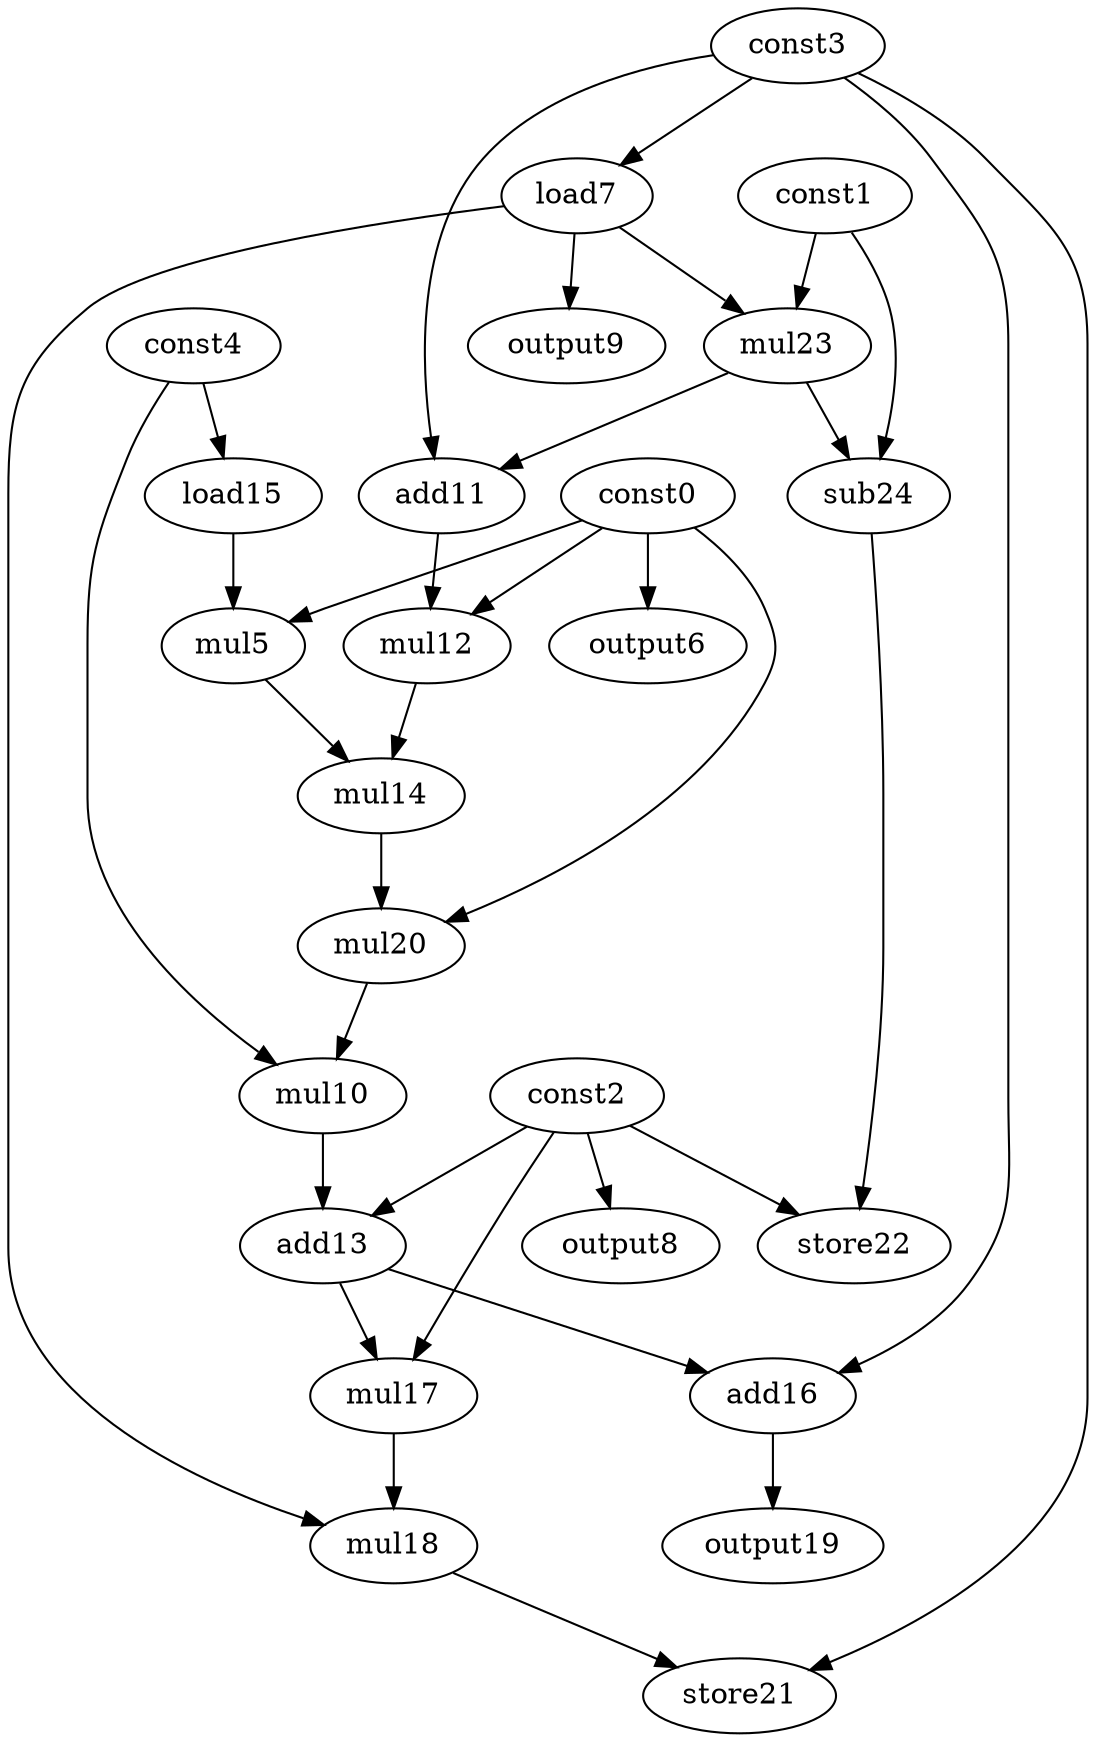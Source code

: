 digraph G { 
const0[opcode=const]; 
const1[opcode=const]; 
const2[opcode=const]; 
const3[opcode=const]; 
const4[opcode=const]; 
mul5[opcode=mul]; 
output6[opcode=output]; 
load7[opcode=load]; 
output8[opcode=output]; 
output9[opcode=output]; 
mul10[opcode=mul]; 
add11[opcode=add]; 
mul12[opcode=mul]; 
add13[opcode=add]; 
mul14[opcode=mul]; 
load15[opcode=load]; 
add16[opcode=add]; 
mul17[opcode=mul]; 
mul18[opcode=mul]; 
output19[opcode=output]; 
mul20[opcode=mul]; 
store21[opcode=store]; 
store22[opcode=store]; 
mul23[opcode=mul]; 
sub24[opcode=sub]; 
const0->output6[operand=0];
const3->load7[operand=0];
const2->output8[operand=0];
const4->load15[operand=0];
const0->mul5[operand=0];
load15->mul5[operand=1];
load7->output9[operand=0];
const1->mul23[operand=0];
load7->mul23[operand=1];
const3->add11[operand=0];
mul23->add11[operand=1];
const1->sub24[operand=0];
mul23->sub24[operand=1];
const0->mul12[operand=0];
add11->mul12[operand=1];
sub24->store22[operand=0];
const2->store22[operand=1];
mul12->mul14[operand=0];
mul5->mul14[operand=1];
const0->mul20[operand=0];
mul14->mul20[operand=1];
const4->mul10[operand=0];
mul20->mul10[operand=1];
mul10->add13[operand=0];
const2->add13[operand=1];
const3->add16[operand=0];
add13->add16[operand=1];
const2->mul17[operand=0];
add13->mul17[operand=1];
mul17->mul18[operand=0];
load7->mul18[operand=1];
add16->output19[operand=0];
mul18->store21[operand=0];
const3->store21[operand=1];
}
